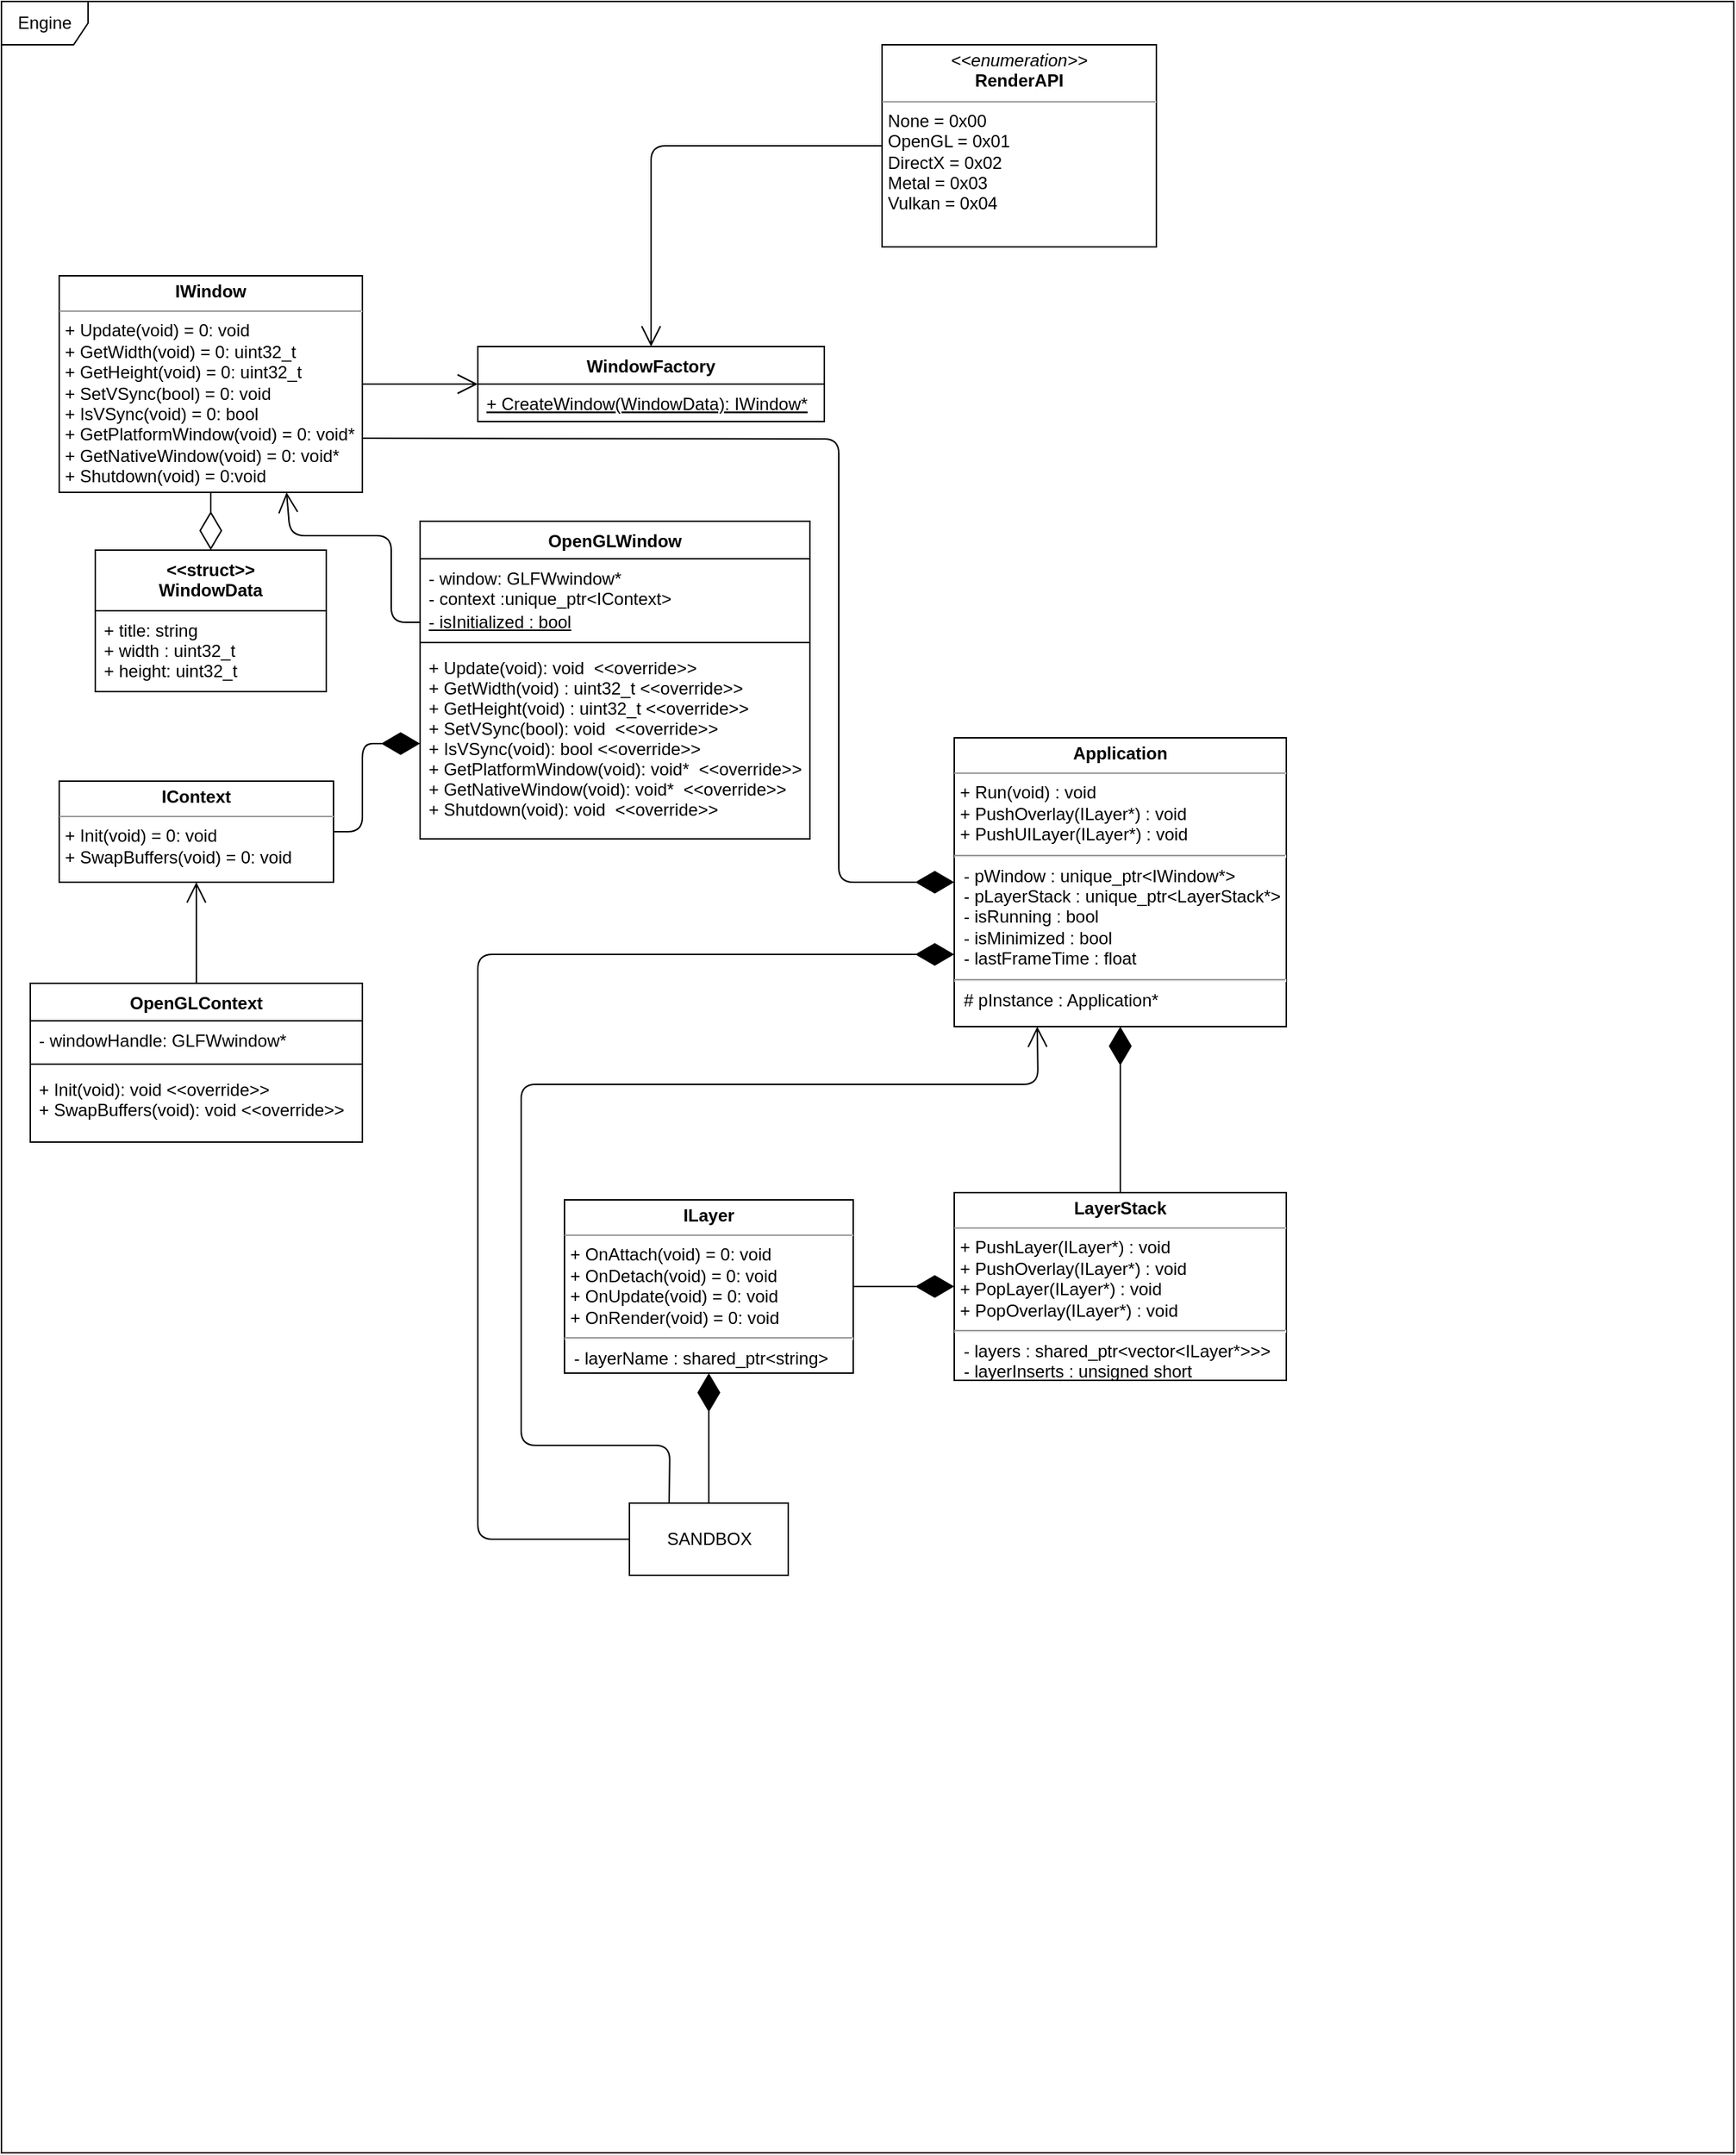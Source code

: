 <mxfile version="12.9.9" type="device"><diagram name="Page-1" id="c4acf3e9-155e-7222-9cf6-157b1a14988f"><mxGraphModel dx="1086" dy="806" grid="1" gridSize="10" guides="1" tooltips="1" connect="1" arrows="1" fold="1" page="1" pageScale="1" pageWidth="850" pageHeight="1100" background="#ffffff" math="0" shadow="0"><root><mxCell id="0"/><mxCell id="1" parent="0"/><mxCell id="vyyQC9Mciw6h5Obmsdiw-2" value="Engine" style="shape=umlFrame;whiteSpace=wrap;html=1;collapsible=0;" parent="1" vertex="1"><mxGeometry y="10" width="1200" height="1490" as="geometry"><mxRectangle width="60" height="20" as="alternateBounds"/></mxGeometry></mxCell><mxCell id="vyyQC9Mciw6h5Obmsdiw-4" value="&lt;p style=&quot;margin: 0px ; margin-top: 4px ; text-align: center&quot;&gt;&lt;b&gt;IContext&lt;/b&gt;&lt;/p&gt;&lt;hr size=&quot;1&quot;&gt;&lt;p style=&quot;margin: 0px ; margin-left: 4px&quot;&gt;+ Init(void) = 0: void&lt;br&gt;+ SwapBuffers(void) = 0: void&lt;/p&gt;" style="verticalAlign=top;align=left;overflow=fill;fontSize=12;fontFamily=Helvetica;html=1;collapsible=1;" parent="1" vertex="1"><mxGeometry x="40" y="550" width="190" height="70" as="geometry"/></mxCell><mxCell id="vyyQC9Mciw6h5Obmsdiw-5" value="&lt;p style=&quot;margin: 0px ; margin-top: 4px ; text-align: center&quot;&gt;&lt;b&gt;IWindow&lt;/b&gt;&lt;/p&gt;&lt;hr size=&quot;1&quot;&gt;&lt;p style=&quot;margin: 0px ; margin-left: 4px&quot;&gt;&lt;span&gt;+ Update(void) = 0: void&lt;/span&gt;&lt;br&gt;&lt;/p&gt;&lt;p style=&quot;margin: 0px ; margin-left: 4px&quot;&gt;+ GetWidth(void) = 0: uint32_t&lt;/p&gt;&lt;p style=&quot;margin: 0px ; margin-left: 4px&quot;&gt;+ GetHeight(void) = 0: uint32_t&lt;br&gt;&lt;/p&gt;&lt;p style=&quot;margin: 0px ; margin-left: 4px&quot;&gt;+ SetVSync(bool) = 0: void&lt;/p&gt;&lt;p style=&quot;margin: 0px ; margin-left: 4px&quot;&gt;+ IsVSync(void) = 0: bool&lt;br&gt;&lt;/p&gt;&lt;p style=&quot;margin: 0px ; margin-left: 4px&quot;&gt;+ GetPlatformWindow(void) = 0: void*&lt;/p&gt;&lt;p style=&quot;margin: 0px ; margin-left: 4px&quot;&gt;+ GetNativeWindow(void) = 0: void*&lt;br&gt;&lt;/p&gt;&lt;p style=&quot;margin: 0px ; margin-left: 4px&quot;&gt;+ Shutdown(void) = 0:void&lt;/p&gt;" style="verticalAlign=top;align=left;overflow=fill;fontSize=12;fontFamily=Helvetica;html=1;collapsible=1;" parent="1" vertex="1"><mxGeometry x="40" y="200" width="210" height="150" as="geometry"/></mxCell><mxCell id="vyyQC9Mciw6h5Obmsdiw-16" value="&lt;p style=&quot;margin: 0px ; margin-top: 4px ; text-align: center&quot;&gt;&lt;i&gt;&amp;lt;&amp;lt;enumeration&amp;gt;&amp;gt;&lt;/i&gt;&lt;br&gt;&lt;b&gt;RenderAPI&lt;/b&gt;&lt;/p&gt;&lt;hr size=&quot;1&quot;&gt;&lt;p style=&quot;margin: 0px ; margin-left: 4px&quot;&gt;None = 0x00&lt;/p&gt;&lt;p style=&quot;margin: 0px ; margin-left: 4px&quot;&gt;OpenGL = 0x01&lt;/p&gt;&lt;p style=&quot;margin: 0px ; margin-left: 4px&quot;&gt;DirectX = 0x02&lt;/p&gt;&lt;p style=&quot;margin: 0px ; margin-left: 4px&quot;&gt;Metal = 0x03&lt;/p&gt;&lt;p style=&quot;margin: 0px ; margin-left: 4px&quot;&gt;Vulkan = 0x04&lt;/p&gt;&lt;p style=&quot;margin: 0px ; margin-left: 4px&quot;&gt;&lt;br&gt;&lt;/p&gt;" style="verticalAlign=top;align=left;overflow=fill;fontSize=12;fontFamily=Helvetica;html=1;" parent="1" vertex="1"><mxGeometry x="610" y="40" width="190" height="140" as="geometry"/></mxCell><mxCell id="vyyQC9Mciw6h5Obmsdiw-10" value="&lt;&lt;struct&gt;&gt;&#10;WindowData" style="swimlane;fontStyle=1;align=center;verticalAlign=top;childLayout=stackLayout;horizontal=1;startSize=42;horizontalStack=0;resizeParent=1;resizeParentMax=0;resizeLast=0;collapsible=1;marginBottom=0;connectable=1;expand=0;" parent="1" vertex="1"><mxGeometry x="65" y="390" width="160" height="98" as="geometry"/></mxCell><mxCell id="vyyQC9Mciw6h5Obmsdiw-11" value="+ title: string&#10;+ width : uint32_t&#10;+ height: uint32_t" style="text;strokeColor=none;fillColor=none;align=left;verticalAlign=top;spacingLeft=4;spacingRight=4;overflow=hidden;rotatable=0;points=[[0,0.5],[1,0.5]];portConstraint=eastwest;" parent="vyyQC9Mciw6h5Obmsdiw-10" vertex="1"><mxGeometry y="42" width="160" height="56" as="geometry"/></mxCell><mxCell id="vyyQC9Mciw6h5Obmsdiw-17" value="OpenGLContext" style="swimlane;fontStyle=1;align=center;verticalAlign=top;childLayout=stackLayout;horizontal=1;startSize=26;horizontalStack=0;resizeParent=1;resizeParentMax=0;resizeLast=0;collapsible=1;marginBottom=0;" parent="1" vertex="1"><mxGeometry x="20" y="690" width="230" height="110" as="geometry"/></mxCell><mxCell id="vyyQC9Mciw6h5Obmsdiw-18" value="- windowHandle: GLFWwindow*" style="text;strokeColor=none;fillColor=none;align=left;verticalAlign=top;spacingLeft=4;spacingRight=4;overflow=hidden;rotatable=0;points=[[0,0.5],[1,0.5]];portConstraint=eastwest;" parent="vyyQC9Mciw6h5Obmsdiw-17" vertex="1"><mxGeometry y="26" width="230" height="26" as="geometry"/></mxCell><mxCell id="vyyQC9Mciw6h5Obmsdiw-19" value="" style="line;strokeWidth=1;fillColor=none;align=left;verticalAlign=middle;spacingTop=-1;spacingLeft=3;spacingRight=3;rotatable=0;labelPosition=right;points=[];portConstraint=eastwest;" parent="vyyQC9Mciw6h5Obmsdiw-17" vertex="1"><mxGeometry y="52" width="230" height="8" as="geometry"/></mxCell><mxCell id="vyyQC9Mciw6h5Obmsdiw-20" value="+ Init(void): void &lt;&lt;override&gt;&gt;&#10;+ SwapBuffers(void): void &lt;&lt;override&gt;&gt;" style="text;strokeColor=none;fillColor=none;align=left;verticalAlign=top;spacingLeft=4;spacingRight=4;overflow=hidden;rotatable=0;points=[[0,0.5],[1,0.5]];portConstraint=eastwest;" parent="vyyQC9Mciw6h5Obmsdiw-17" vertex="1"><mxGeometry y="60" width="230" height="50" as="geometry"/></mxCell><mxCell id="V4uSPhWLxZHekCijCfTc-1" value="&lt;p style=&quot;margin: 0px ; margin-top: 4px ; text-align: center&quot;&gt;&lt;b&gt;ILayer&lt;/b&gt;&lt;/p&gt;&lt;hr size=&quot;1&quot;&gt;&lt;p style=&quot;margin: 0px ; margin-left: 4px&quot;&gt;+ OnAttach(void) = 0: void&lt;br&gt;&lt;span&gt;+ OnDetach(void) = 0: void&lt;/span&gt;&lt;br&gt;&lt;/p&gt;&lt;p style=&quot;margin: 0px ; margin-left: 4px&quot;&gt;+ OnUpdate(void) = 0: void&lt;br&gt;&lt;/p&gt;&lt;p style=&quot;margin: 0px ; margin-left: 4px&quot;&gt;+ OnRender(void) = 0: void&lt;br&gt;&lt;/p&gt;&lt;hr&gt;&amp;nbsp; - layerName : shared_ptr&amp;lt;string&amp;gt;" style="verticalAlign=top;align=left;overflow=fill;fontSize=12;fontFamily=Helvetica;html=1;collapsible=1;" parent="1" vertex="1"><mxGeometry x="390" y="840" width="200" height="120" as="geometry"/></mxCell><mxCell id="vyyQC9Mciw6h5Obmsdiw-6" value="WindowFactory" style="swimlane;fontStyle=1;align=center;verticalAlign=top;childLayout=stackLayout;horizontal=1;startSize=26;horizontalStack=0;resizeParent=1;resizeParentMax=0;resizeLast=0;collapsible=1;marginBottom=0;swimlaneLine=1;allowArrows=1;connectable=1;recursiveResize=1;expand=1;resizable=1;rotatable=0;deletable=1;editable=1;" parent="1" vertex="1"><mxGeometry x="330" y="249" width="240" height="52" as="geometry"><mxRectangle x="570" y="80" width="100" height="26" as="alternateBounds"/></mxGeometry></mxCell><mxCell id="vyyQC9Mciw6h5Obmsdiw-9" value="+ CreateWindow(WindowData): IWindow*" style="text;strokeColor=none;fillColor=none;align=left;verticalAlign=top;spacingLeft=4;spacingRight=4;overflow=hidden;rotatable=0;points=[[0,0.5],[1,0.5]];portConstraint=eastwest;fontStyle=4;labelBorderColor=none;horizontal=1;" parent="vyyQC9Mciw6h5Obmsdiw-6" vertex="1"><mxGeometry y="26" width="240" height="26" as="geometry"/></mxCell><mxCell id="vyyQC9Mciw6h5Obmsdiw-21" value="OpenGLWindow" style="swimlane;fontStyle=1;align=center;verticalAlign=top;childLayout=stackLayout;horizontal=1;startSize=26;horizontalStack=0;resizeParent=1;resizeParentMax=0;resizeLast=0;collapsible=1;marginBottom=0;" parent="1" vertex="1"><mxGeometry x="290" y="370" width="270" height="220" as="geometry"/></mxCell><mxCell id="vyyQC9Mciw6h5Obmsdiw-22" value="- window: GLFWwindow*&#10;- context :unique_ptr&lt;IContext&gt;" style="text;strokeColor=none;fillColor=none;align=left;verticalAlign=top;spacingLeft=4;spacingRight=4;overflow=hidden;rotatable=0;points=[[0,0.5],[1,0.5]];portConstraint=eastwest;fontStyle=0;fontColor=#000000;" parent="vyyQC9Mciw6h5Obmsdiw-21" vertex="1"><mxGeometry y="26" width="270" height="34" as="geometry"/></mxCell><mxCell id="vyyQC9Mciw6h5Obmsdiw-25" value="&lt;u&gt;- isInitialized : bool&lt;/u&gt;" style="text;html=1;strokeColor=none;fillColor=none;align=left;verticalAlign=middle;whiteSpace=wrap;rounded=0;fontColor=#000000;spacingLeft=4;spacingRight=4;" parent="vyyQC9Mciw6h5Obmsdiw-21" vertex="1"><mxGeometry y="60" width="270" height="20" as="geometry"/></mxCell><mxCell id="vyyQC9Mciw6h5Obmsdiw-23" value="" style="line;strokeWidth=1;fillColor=none;align=left;verticalAlign=middle;spacingTop=-1;spacingLeft=3;spacingRight=3;rotatable=0;labelPosition=right;points=[];portConstraint=eastwest;" parent="vyyQC9Mciw6h5Obmsdiw-21" vertex="1"><mxGeometry y="80" width="270" height="8" as="geometry"/></mxCell><mxCell id="vyyQC9Mciw6h5Obmsdiw-24" value="+ Update(void): void  &lt;&lt;override&gt;&gt;&#10;+ GetWidth(void) : uint32_t &lt;&lt;override&gt;&gt;&#10;+ GetHeight(void) : uint32_t &lt;&lt;override&gt;&gt;&#10;+ SetVSync(bool): void  &lt;&lt;override&gt;&gt;&#10;+ IsVSync(void): bool &lt;&lt;override&gt;&gt;&#10;+ GetPlatformWindow(void): void*  &lt;&lt;override&gt;&gt;&#10;+ GetNativeWindow(void): void*  &lt;&lt;override&gt;&gt;&#10;+ Shutdown(void): void  &lt;&lt;override&gt;&gt;&#10;" style="text;strokeColor=none;fillColor=none;align=left;verticalAlign=top;spacingLeft=4;spacingRight=4;overflow=hidden;rotatable=0;points=[[0,0.5],[1,0.5]];portConstraint=eastwest;" parent="vyyQC9Mciw6h5Obmsdiw-21" vertex="1"><mxGeometry y="88" width="270" height="132" as="geometry"/></mxCell><mxCell id="V4uSPhWLxZHekCijCfTc-3" value="&lt;p style=&quot;margin: 0px ; margin-top: 4px ; text-align: center&quot;&gt;&lt;b&gt;LayerStack&lt;/b&gt;&lt;/p&gt;&lt;hr size=&quot;1&quot;&gt;&lt;p style=&quot;margin: 0px ; margin-left: 4px&quot;&gt;+ PushLayer(ILayer*) : void&lt;br&gt;&lt;span&gt;+ PushOverlay(&lt;/span&gt;ILayer*&lt;span&gt;) : void&lt;/span&gt;&lt;br&gt;&lt;/p&gt;&lt;p style=&quot;margin: 0px ; margin-left: 4px&quot;&gt;+ PopLayer(ILayer*) : void&lt;br&gt;&lt;/p&gt;&lt;p style=&quot;margin: 0px ; margin-left: 4px&quot;&gt;+ PopOverlay(ILayer*) : void&lt;br&gt;&lt;/p&gt;&lt;hr&gt;&amp;nbsp; - layers : shared_ptr&amp;lt;vector&amp;lt;ILayer*&amp;gt;&amp;gt;&amp;gt;&lt;br&gt;&amp;nbsp; - layerInserts : unsigned short" style="verticalAlign=top;align=left;overflow=fill;fontSize=12;fontFamily=Helvetica;html=1;collapsible=1;" parent="1" vertex="1"><mxGeometry x="660" y="835" width="230" height="130" as="geometry"/></mxCell><mxCell id="V4uSPhWLxZHekCijCfTc-4" value="&lt;p style=&quot;margin: 0px ; margin-top: 4px ; text-align: center&quot;&gt;&lt;b&gt;Application&lt;/b&gt;&lt;/p&gt;&lt;hr size=&quot;1&quot;&gt;&lt;p style=&quot;margin: 0px ; margin-left: 4px&quot;&gt;+ Run(void) : void&lt;br&gt;&lt;span&gt;+ PushOverlay(&lt;/span&gt;ILayer*&lt;span&gt;) : void&lt;/span&gt;&lt;br&gt;&lt;/p&gt;&lt;p style=&quot;margin: 0px ; margin-left: 4px&quot;&gt;+ PushUILayer(ILayer*) : void&lt;/p&gt;&lt;hr&gt;&amp;nbsp; - pWindow : unique_ptr&amp;lt;IWindow*&amp;gt;&lt;br&gt;&amp;nbsp; - pLayerStack : unique_ptr&amp;lt;LayerStack*&amp;gt;&lt;br&gt;&amp;nbsp; - isRunning : bool&lt;br&gt;&amp;nbsp; - isMinimized : bool&lt;br&gt;&amp;nbsp; - lastFrameTime : float&lt;hr&gt;&amp;nbsp; # pInstance : Application*" style="verticalAlign=top;align=left;overflow=fill;fontSize=12;fontFamily=Helvetica;html=1;collapsible=1;" parent="1" vertex="1"><mxGeometry x="660" y="520" width="230" height="200" as="geometry"/></mxCell><mxCell id="V4uSPhWLxZHekCijCfTc-12" value="" style="endArrow=diamondThin;endFill=1;endSize=24;html=1;exitX=0.5;exitY=0;exitDx=0;exitDy=0;entryX=0.5;entryY=1;entryDx=0;entryDy=0;" parent="1" source="V4uSPhWLxZHekCijCfTc-3" target="V4uSPhWLxZHekCijCfTc-4" edge="1"><mxGeometry width="160" relative="1" as="geometry"><mxPoint x="570" y="700" as="sourcePoint"/><mxPoint x="730" y="700" as="targetPoint"/></mxGeometry></mxCell><mxCell id="V4uSPhWLxZHekCijCfTc-13" value="" style="endArrow=diamondThin;endFill=1;endSize=24;html=1;exitX=1;exitY=0.5;exitDx=0;exitDy=0;entryX=0;entryY=0.5;entryDx=0;entryDy=0;" parent="1" source="V4uSPhWLxZHekCijCfTc-1" target="V4uSPhWLxZHekCijCfTc-3" edge="1"><mxGeometry width="160" relative="1" as="geometry"><mxPoint x="550" y="815" as="sourcePoint"/><mxPoint x="550" y="700" as="targetPoint"/></mxGeometry></mxCell><mxCell id="V4uSPhWLxZHekCijCfTc-14" value="" style="endArrow=open;endFill=1;endSize=12;html=1;exitX=0.5;exitY=0;exitDx=0;exitDy=0;entryX=0.5;entryY=1;entryDx=0;entryDy=0;" parent="1" source="vyyQC9Mciw6h5Obmsdiw-17" target="vyyQC9Mciw6h5Obmsdiw-4" edge="1"><mxGeometry width="160" relative="1" as="geometry"><mxPoint x="270" y="530" as="sourcePoint"/><mxPoint x="430" y="530" as="targetPoint"/></mxGeometry></mxCell><mxCell id="V4uSPhWLxZHekCijCfTc-15" value="" style="endArrow=diamondThin;endFill=0;endSize=24;html=1;entryX=0.5;entryY=0;entryDx=0;entryDy=0;exitX=0.5;exitY=1;exitDx=0;exitDy=0;" parent="1" source="vyyQC9Mciw6h5Obmsdiw-5" target="vyyQC9Mciw6h5Obmsdiw-10" edge="1"><mxGeometry width="160" relative="1" as="geometry"><mxPoint x="110" y="320" as="sourcePoint"/><mxPoint x="270" y="320" as="targetPoint"/></mxGeometry></mxCell><mxCell id="V4uSPhWLxZHekCijCfTc-16" value="" style="endArrow=diamondThin;endFill=1;endSize=24;html=1;exitX=1;exitY=0.5;exitDx=0;exitDy=0;entryX=0;entryY=0.5;entryDx=0;entryDy=0;" parent="1" source="vyyQC9Mciw6h5Obmsdiw-4" target="vyyQC9Mciw6h5Obmsdiw-24" edge="1"><mxGeometry width="160" relative="1" as="geometry"><mxPoint x="210" y="500" as="sourcePoint"/><mxPoint x="370" y="500" as="targetPoint"/><Array as="points"><mxPoint x="250" y="585"/><mxPoint x="250" y="524"/></Array></mxGeometry></mxCell><mxCell id="V4uSPhWLxZHekCijCfTc-17" value="" style="endArrow=open;endFill=1;endSize=12;html=1;exitX=1;exitY=0.5;exitDx=0;exitDy=0;" parent="1" source="vyyQC9Mciw6h5Obmsdiw-5" edge="1"><mxGeometry width="160" relative="1" as="geometry"><mxPoint x="260" y="230" as="sourcePoint"/><mxPoint x="330" y="275" as="targetPoint"/></mxGeometry></mxCell><mxCell id="V4uSPhWLxZHekCijCfTc-18" value="" style="endArrow=open;endFill=1;endSize=12;html=1;entryX=0.75;entryY=1;entryDx=0;entryDy=0;exitX=0;exitY=0.5;exitDx=0;exitDy=0;" parent="1" source="vyyQC9Mciw6h5Obmsdiw-25" target="vyyQC9Mciw6h5Obmsdiw-5" edge="1"><mxGeometry width="160" relative="1" as="geometry"><mxPoint x="270" y="370" as="sourcePoint"/><mxPoint x="430" y="370" as="targetPoint"/><Array as="points"><mxPoint x="270" y="440"/><mxPoint x="270" y="380"/><mxPoint x="200" y="380"/></Array></mxGeometry></mxCell><mxCell id="V4uSPhWLxZHekCijCfTc-19" value="" style="endArrow=open;endFill=1;endSize=12;html=1;entryX=0.5;entryY=0;entryDx=0;entryDy=0;exitX=0;exitY=0.5;exitDx=0;exitDy=0;" parent="1" source="vyyQC9Mciw6h5Obmsdiw-16" target="vyyQC9Mciw6h5Obmsdiw-6" edge="1"><mxGeometry width="160" relative="1" as="geometry"><mxPoint x="560" y="300" as="sourcePoint"/><mxPoint x="720" y="300" as="targetPoint"/><Array as="points"><mxPoint x="450" y="110"/></Array></mxGeometry></mxCell><mxCell id="V4uSPhWLxZHekCijCfTc-20" value="" style="endArrow=diamondThin;endFill=1;endSize=24;html=1;entryX=0;entryY=0.5;entryDx=0;entryDy=0;exitX=1;exitY=0.75;exitDx=0;exitDy=0;" parent="1" source="vyyQC9Mciw6h5Obmsdiw-5" target="V4uSPhWLxZHekCijCfTc-4" edge="1"><mxGeometry width="160" relative="1" as="geometry"><mxPoint x="390" y="470" as="sourcePoint"/><mxPoint x="550" y="470" as="targetPoint"/><Array as="points"><mxPoint x="580" y="313"/><mxPoint x="580" y="620"/></Array></mxGeometry></mxCell><mxCell id="V4uSPhWLxZHekCijCfTc-23" value="SANDBOX" style="html=1;" parent="1" vertex="1"><mxGeometry x="435" y="1050" width="110" height="50" as="geometry"/></mxCell><mxCell id="V4uSPhWLxZHekCijCfTc-24" value="" style="endArrow=diamondThin;endFill=1;endSize=24;html=1;entryX=0.5;entryY=1;entryDx=0;entryDy=0;exitX=0.5;exitY=0;exitDx=0;exitDy=0;" parent="1" source="V4uSPhWLxZHekCijCfTc-23" target="V4uSPhWLxZHekCijCfTc-1" edge="1"><mxGeometry width="160" relative="1" as="geometry"><mxPoint x="430" y="1000" as="sourcePoint"/><mxPoint x="590" y="1000" as="targetPoint"/></mxGeometry></mxCell><mxCell id="V4uSPhWLxZHekCijCfTc-25" value="" style="endArrow=diamondThin;endFill=1;endSize=24;html=1;entryX=0;entryY=0.75;entryDx=0;entryDy=0;exitX=0;exitY=0.5;exitDx=0;exitDy=0;" parent="1" source="V4uSPhWLxZHekCijCfTc-23" target="V4uSPhWLxZHekCijCfTc-4" edge="1"><mxGeometry width="160" relative="1" as="geometry"><mxPoint x="630" y="990" as="sourcePoint"/><mxPoint x="790" y="990" as="targetPoint"/><Array as="points"><mxPoint x="330" y="1075"/><mxPoint x="330" y="670"/></Array></mxGeometry></mxCell><mxCell id="ljHPBtzlN6B5jNMRnE35-1" value="" style="endArrow=open;endFill=1;endSize=12;html=1;exitX=0.25;exitY=0;exitDx=0;exitDy=0;entryX=0.25;entryY=1;entryDx=0;entryDy=0;" edge="1" parent="1" source="V4uSPhWLxZHekCijCfTc-23" target="V4uSPhWLxZHekCijCfTc-4"><mxGeometry width="160" relative="1" as="geometry"><mxPoint x="470" y="710" as="sourcePoint"/><mxPoint x="630" y="710" as="targetPoint"/><Array as="points"><mxPoint x="463" y="1010"/><mxPoint x="360" y="1010"/><mxPoint x="360" y="760"/><mxPoint x="718" y="760"/></Array></mxGeometry></mxCell></root></mxGraphModel></diagram></mxfile>